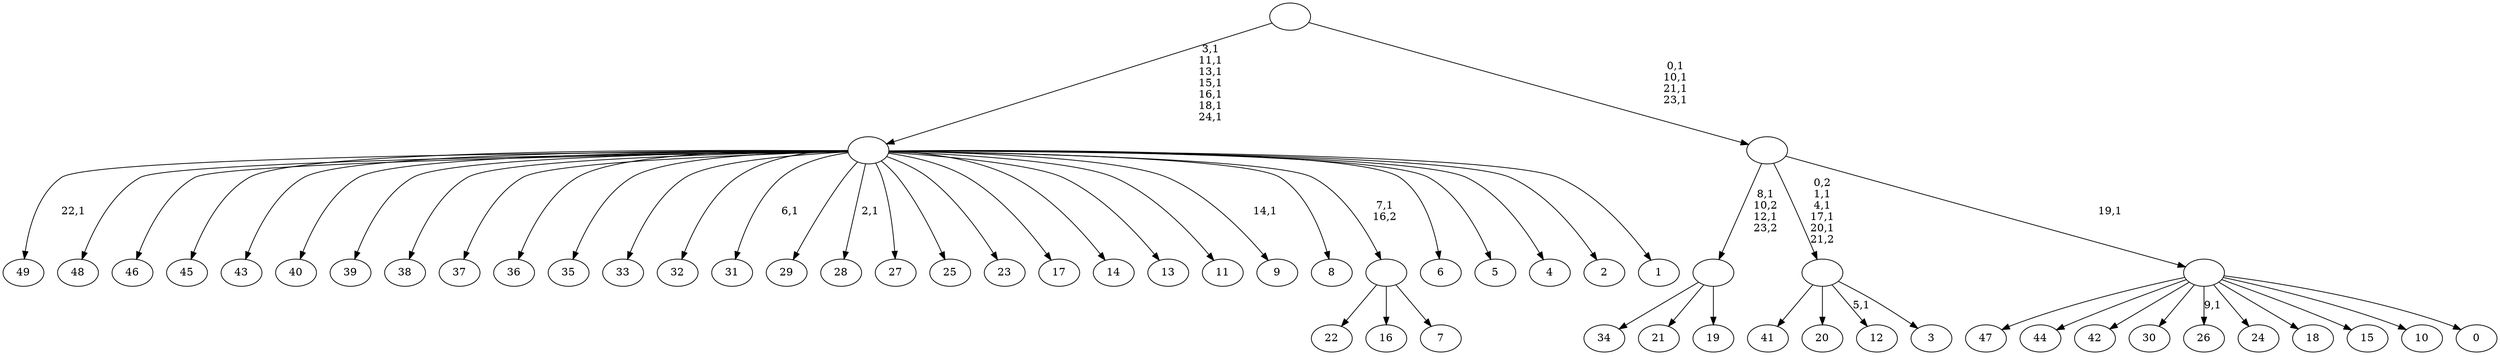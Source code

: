 digraph T {
	75 [label="49"]
	73 [label="48"]
	72 [label="47"]
	71 [label="46"]
	70 [label="45"]
	69 [label="44"]
	68 [label="43"]
	67 [label="42"]
	66 [label="41"]
	65 [label="40"]
	64 [label="39"]
	63 [label="38"]
	62 [label="37"]
	61 [label="36"]
	60 [label="35"]
	59 [label="34"]
	58 [label="33"]
	57 [label="32"]
	56 [label="31"]
	54 [label="30"]
	53 [label="29"]
	52 [label="28"]
	50 [label="27"]
	49 [label="26"]
	47 [label="25"]
	46 [label="24"]
	45 [label="23"]
	44 [label="22"]
	43 [label="21"]
	42 [label="20"]
	41 [label="19"]
	40 [label=""]
	38 [label="18"]
	37 [label="17"]
	36 [label="16"]
	35 [label="15"]
	34 [label="14"]
	33 [label="13"]
	32 [label="12"]
	30 [label="11"]
	29 [label="10"]
	28 [label="9"]
	26 [label="8"]
	25 [label="7"]
	24 [label=""]
	23 [label="6"]
	22 [label="5"]
	21 [label="4"]
	20 [label="3"]
	19 [label=""]
	15 [label="2"]
	14 [label="1"]
	13 [label=""]
	6 [label="0"]
	5 [label=""]
	4 [label=""]
	0 [label=""]
	40 -> 59 [label=""]
	40 -> 43 [label=""]
	40 -> 41 [label=""]
	24 -> 44 [label=""]
	24 -> 36 [label=""]
	24 -> 25 [label=""]
	19 -> 32 [label="5,1"]
	19 -> 66 [label=""]
	19 -> 42 [label=""]
	19 -> 20 [label=""]
	13 -> 28 [label="14,1"]
	13 -> 52 [label="2,1"]
	13 -> 56 [label="6,1"]
	13 -> 75 [label="22,1"]
	13 -> 73 [label=""]
	13 -> 71 [label=""]
	13 -> 70 [label=""]
	13 -> 68 [label=""]
	13 -> 65 [label=""]
	13 -> 64 [label=""]
	13 -> 63 [label=""]
	13 -> 62 [label=""]
	13 -> 61 [label=""]
	13 -> 60 [label=""]
	13 -> 58 [label=""]
	13 -> 57 [label=""]
	13 -> 53 [label=""]
	13 -> 50 [label=""]
	13 -> 47 [label=""]
	13 -> 45 [label=""]
	13 -> 37 [label=""]
	13 -> 34 [label=""]
	13 -> 33 [label=""]
	13 -> 30 [label=""]
	13 -> 26 [label=""]
	13 -> 24 [label="7,1\n16,2"]
	13 -> 23 [label=""]
	13 -> 22 [label=""]
	13 -> 21 [label=""]
	13 -> 15 [label=""]
	13 -> 14 [label=""]
	5 -> 49 [label="9,1"]
	5 -> 72 [label=""]
	5 -> 69 [label=""]
	5 -> 67 [label=""]
	5 -> 54 [label=""]
	5 -> 46 [label=""]
	5 -> 38 [label=""]
	5 -> 35 [label=""]
	5 -> 29 [label=""]
	5 -> 6 [label=""]
	4 -> 19 [label="0,2\n1,1\n4,1\n17,1\n20,1\n21,2"]
	4 -> 40 [label="8,1\n10,2\n12,1\n23,2"]
	4 -> 5 [label="19,1"]
	0 -> 4 [label="0,1\n10,1\n21,1\n23,1"]
	0 -> 13 [label="3,1\n11,1\n13,1\n15,1\n16,1\n18,1\n24,1"]
}
